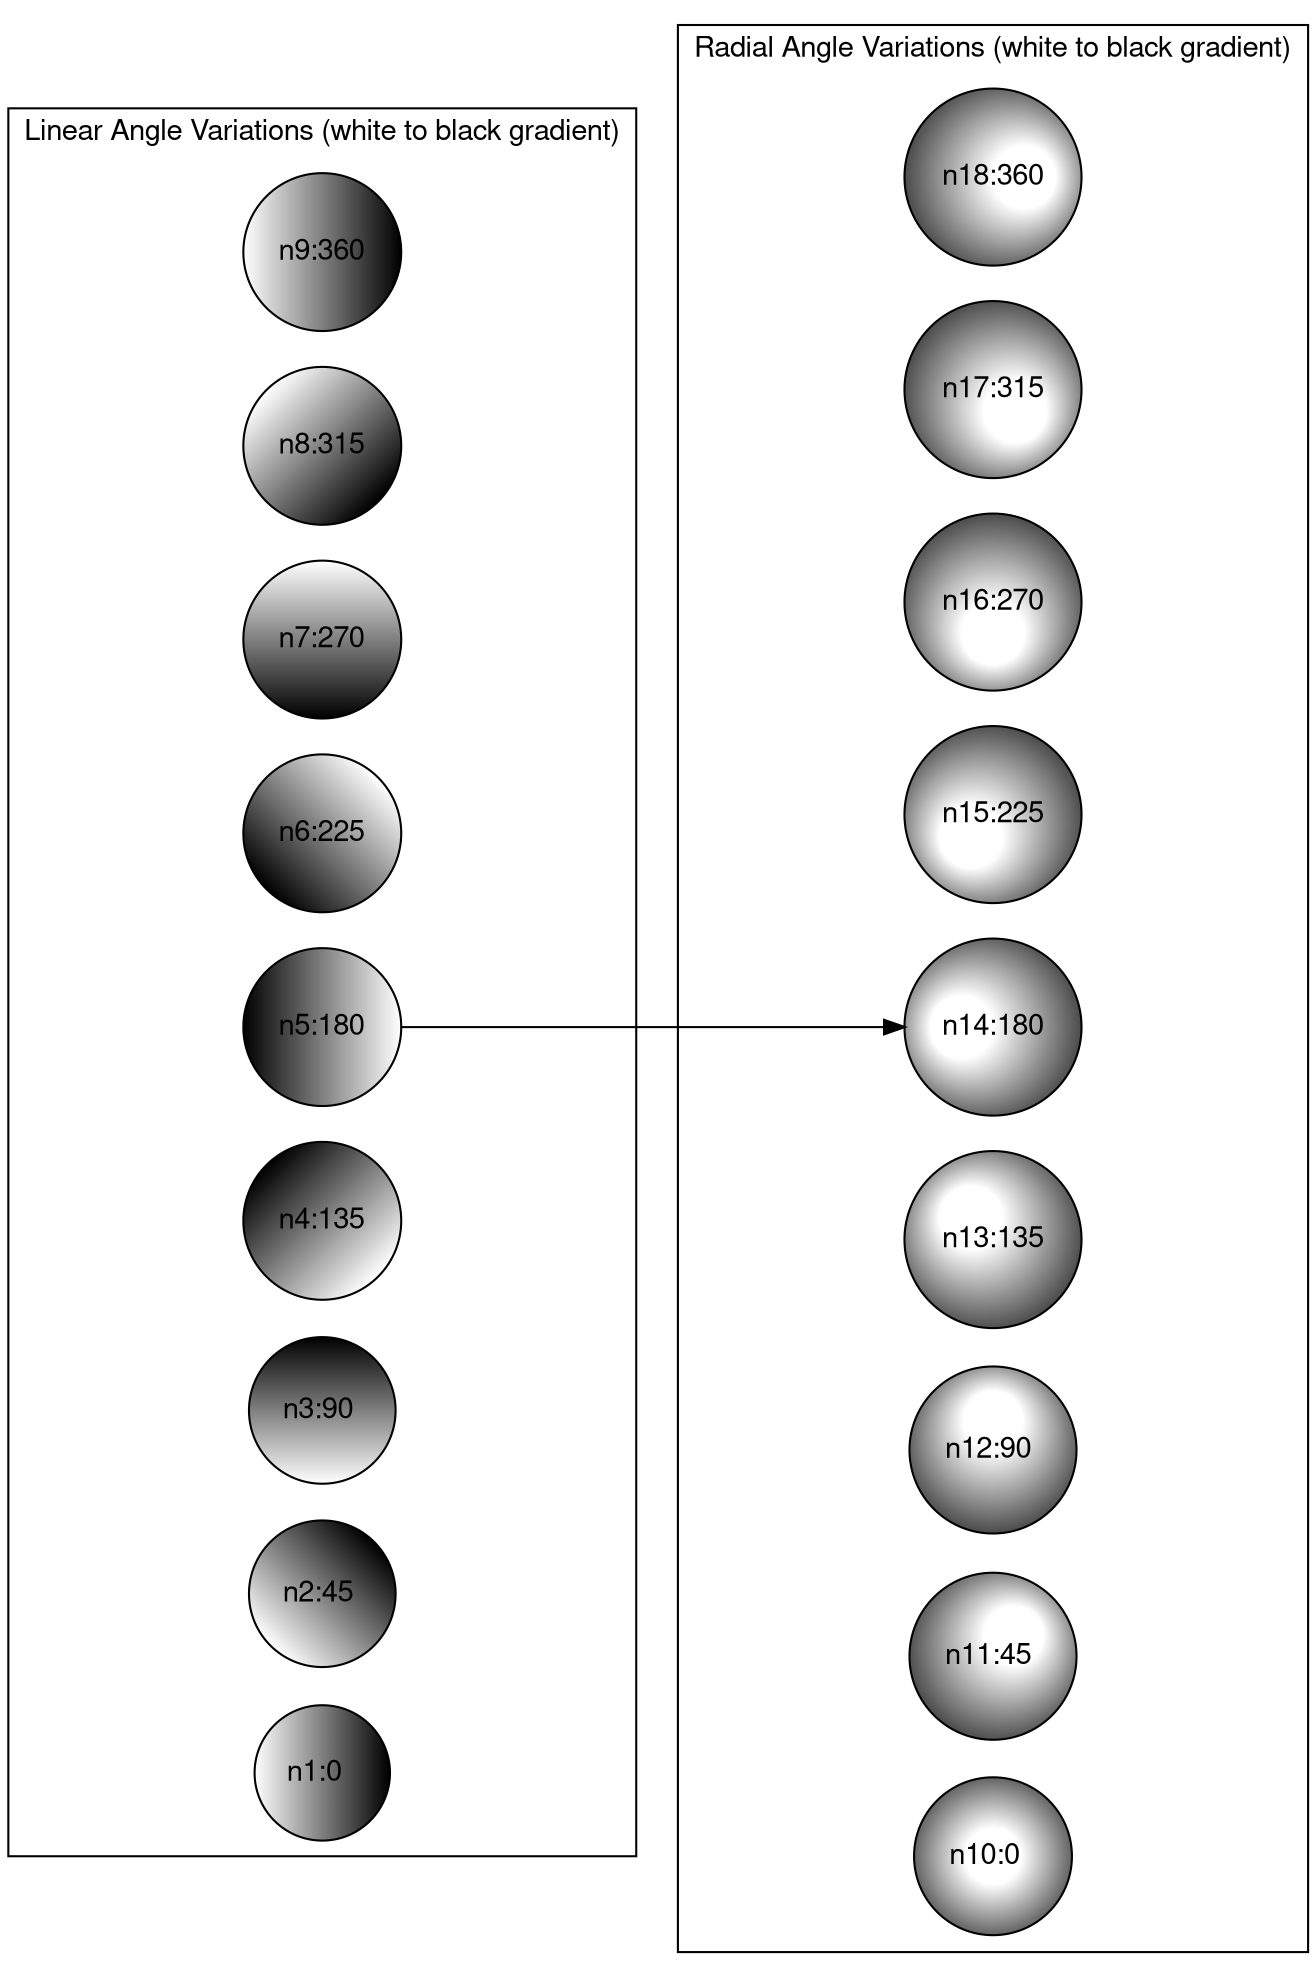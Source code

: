digraph {
  rankdir = "LR";
  fontname="Helvetica,Arial,sans-serif";
  node [fontname="Helvetica,Arial,sans-serif"];
  edge [fontname="Helvetica,Arial,sans-serif"];
  node [shape="circle"; fillcolor="white:black"; fontcolor="black"];
  
  subgraph cluster_1 {
    label="Linear Angle Variations (white to black gradient)";
    node [style="filled"];
    n9 [gradientangle=360, label="n9:360"];
    n8 [gradientangle=315, label="n8:315"];
    n7 [gradientangle=270, label="n7:270"];
    n6 [gradientangle=225, label="n6:225"];
    n5 [gradientangle=180, label="n5:180"];
    n4 [gradientangle=135, label="n4:135"];
    n3 [gradientangle=90, label="n3:90 "];
    n2 [gradientangle=45, label="n2:45 "];
    n1 [gradientangle=0, label="n1:0  "];

  }

  
  subgraph cluster_2 {
    label="Radial Angle Variations (white to black gradient)";
    node [style="radial"];
    n18 [gradientangle=360, label="n18:360"];
    n17 [gradientangle=315, label="n17:315"];
    n16 [gradientangle=270, label="n16:270"];
    n15 [gradientangle=225, label="n15:225"];
    n14 [gradientangle=180, label="n14:180"];
    n13 [gradientangle=135, label="n13:135"];
    n12 [gradientangle=90, label="n12:90 "];
    n11 [gradientangle=45, label="n11:45 "];
    n10 [gradientangle=0, label="n10:0  "];

  }

  n5 -> n14;

}
